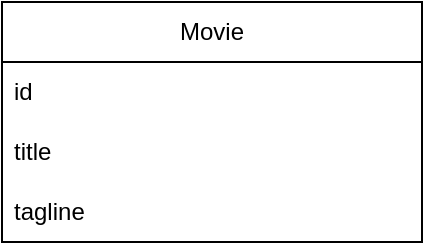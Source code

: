 <mxfile version="24.7.12">
  <diagram name="Page-1" id="tjd9UUxv6vcihekKaFzJ">
    <mxGraphModel dx="976" dy="757" grid="1" gridSize="10" guides="1" tooltips="1" connect="1" arrows="1" fold="1" page="1" pageScale="1" pageWidth="827" pageHeight="1169" math="0" shadow="0">
      <root>
        <mxCell id="0" />
        <mxCell id="1" parent="0" />
        <mxCell id="crvy7gyAjGWBZ6W_Hg3u-2" value="Movie" style="swimlane;fontStyle=0;childLayout=stackLayout;horizontal=1;startSize=30;horizontalStack=0;resizeParent=1;resizeParentMax=0;resizeLast=0;collapsible=1;marginBottom=0;whiteSpace=wrap;html=1;" vertex="1" parent="1">
          <mxGeometry x="80" y="170" width="210" height="120" as="geometry" />
        </mxCell>
        <mxCell id="crvy7gyAjGWBZ6W_Hg3u-3" value="id&lt;span style=&quot;white-space: pre;&quot;&gt;&#x9;&lt;/span&gt;" style="text;strokeColor=none;fillColor=none;align=left;verticalAlign=middle;spacingLeft=4;spacingRight=4;overflow=hidden;points=[[0,0.5],[1,0.5]];portConstraint=eastwest;rotatable=0;whiteSpace=wrap;html=1;" vertex="1" parent="crvy7gyAjGWBZ6W_Hg3u-2">
          <mxGeometry y="30" width="210" height="30" as="geometry" />
        </mxCell>
        <mxCell id="crvy7gyAjGWBZ6W_Hg3u-4" value="title&lt;span style=&quot;white-space: pre;&quot;&gt;&#x9;&lt;/span&gt;" style="text;strokeColor=none;fillColor=none;align=left;verticalAlign=middle;spacingLeft=4;spacingRight=4;overflow=hidden;points=[[0,0.5],[1,0.5]];portConstraint=eastwest;rotatable=0;whiteSpace=wrap;html=1;" vertex="1" parent="crvy7gyAjGWBZ6W_Hg3u-2">
          <mxGeometry y="60" width="210" height="30" as="geometry" />
        </mxCell>
        <mxCell id="crvy7gyAjGWBZ6W_Hg3u-5" value="tagline" style="text;strokeColor=none;fillColor=none;align=left;verticalAlign=middle;spacingLeft=4;spacingRight=4;overflow=hidden;points=[[0,0.5],[1,0.5]];portConstraint=eastwest;rotatable=0;whiteSpace=wrap;html=1;" vertex="1" parent="crvy7gyAjGWBZ6W_Hg3u-2">
          <mxGeometry y="90" width="210" height="30" as="geometry" />
        </mxCell>
      </root>
    </mxGraphModel>
  </diagram>
</mxfile>
